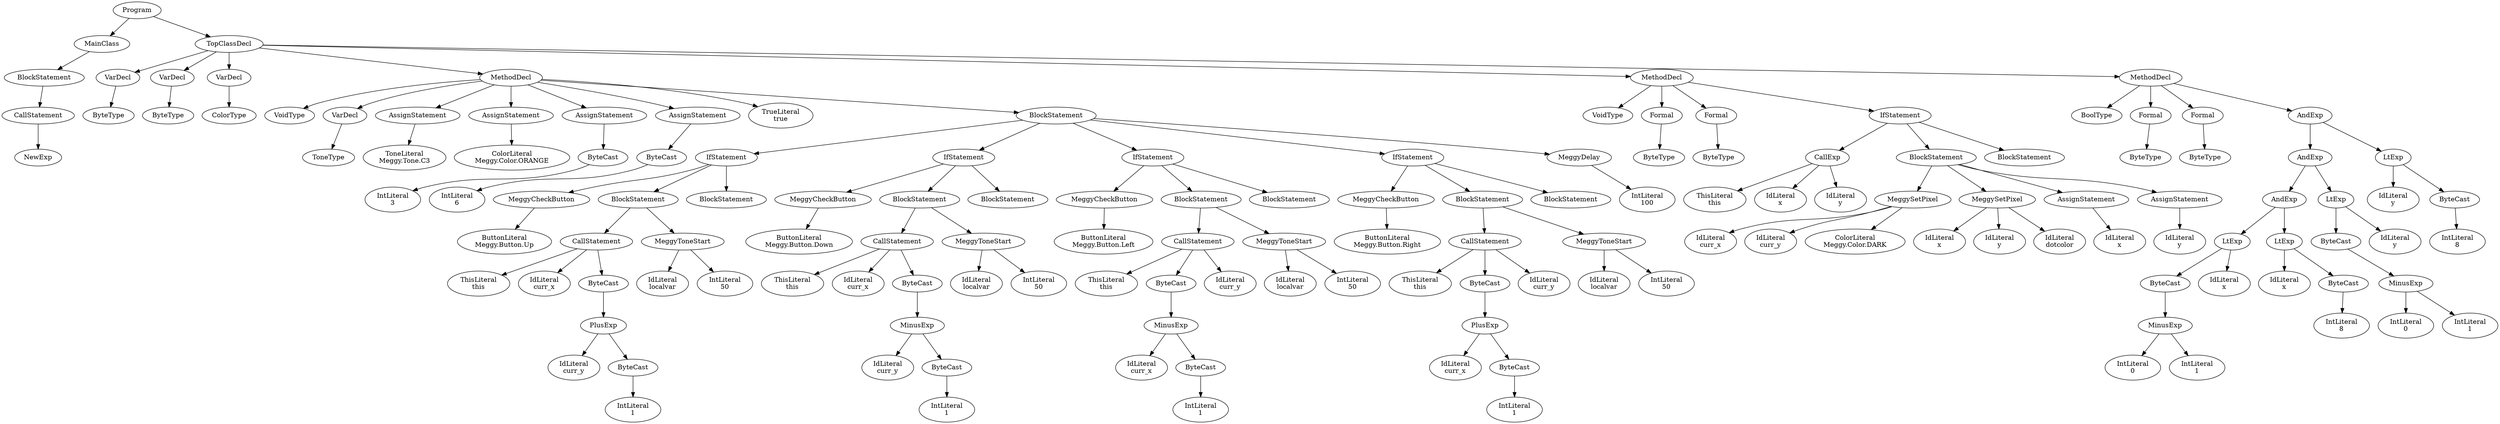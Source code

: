 digraph ASTGraph {
0 [ label="Program" ];
1 [ label="MainClass" ];
0 -> 1
2 [ label="BlockStatement" ];
1 -> 2
3 [ label="CallStatement" ];
2 -> 3
4 [ label="NewExp" ];
3 -> 4
5 [ label="TopClassDecl" ];
0 -> 5
6 [ label="VarDecl" ];
5 -> 6
7 [ label="ByteType" ];
6 -> 7
8 [ label="VarDecl" ];
5 -> 8
9 [ label="ByteType" ];
8 -> 9
10 [ label="VarDecl" ];
5 -> 10
11 [ label="ColorType" ];
10 -> 11
12 [ label="MethodDecl" ];
5 -> 12
13 [ label="VoidType" ];
12 -> 13
14 [ label="VarDecl" ];
12 -> 14
15 [ label="ToneType" ];
14 -> 15
16 [ label="AssignStatement" ];
12 -> 16
17 [ label="ToneLiteral\nMeggy.Tone.C3" ];
16 -> 17
18 [ label="AssignStatement" ];
12 -> 18
19 [ label="ColorLiteral\nMeggy.Color.ORANGE" ];
18 -> 19
20 [ label="AssignStatement" ];
12 -> 20
21 [ label="ByteCast" ];
20 -> 21
22 [ label="IntLiteral\n3" ];
21 -> 22
23 [ label="AssignStatement" ];
12 -> 23
24 [ label="ByteCast" ];
23 -> 24
25 [ label="IntLiteral\n6" ];
24 -> 25
26 [ label="TrueLiteral\ntrue" ];
12 -> 26
27 [ label="BlockStatement" ];
12 -> 27
28 [ label="IfStatement" ];
27 -> 28
29 [ label="MeggyCheckButton" ];
28 -> 29
30 [ label="ButtonLiteral\nMeggy.Button.Up" ];
29 -> 30
31 [ label="BlockStatement" ];
28 -> 31
32 [ label="CallStatement" ];
31 -> 32
33 [ label="ThisLiteral\nthis" ];
32 -> 33
34 [ label="IdLiteral\ncurr_x" ];
32 -> 34
35 [ label="ByteCast" ];
32 -> 35
36 [ label="PlusExp" ];
35 -> 36
37 [ label="IdLiteral\ncurr_y" ];
36 -> 37
38 [ label="ByteCast" ];
36 -> 38
39 [ label="IntLiteral\n1" ];
38 -> 39
40 [ label="MeggyToneStart" ];
31 -> 40
41 [ label="IdLiteral\nlocalvar" ];
40 -> 41
42 [ label="IntLiteral\n50" ];
40 -> 42
43 [ label="BlockStatement" ];
28 -> 43
44 [ label="IfStatement" ];
27 -> 44
45 [ label="MeggyCheckButton" ];
44 -> 45
46 [ label="ButtonLiteral\nMeggy.Button.Down" ];
45 -> 46
47 [ label="BlockStatement" ];
44 -> 47
48 [ label="CallStatement" ];
47 -> 48
49 [ label="ThisLiteral\nthis" ];
48 -> 49
50 [ label="IdLiteral\ncurr_x" ];
48 -> 50
51 [ label="ByteCast" ];
48 -> 51
52 [ label="MinusExp" ];
51 -> 52
53 [ label="IdLiteral\ncurr_y" ];
52 -> 53
54 [ label="ByteCast" ];
52 -> 54
55 [ label="IntLiteral\n1" ];
54 -> 55
56 [ label="MeggyToneStart" ];
47 -> 56
57 [ label="IdLiteral\nlocalvar" ];
56 -> 57
58 [ label="IntLiteral\n50" ];
56 -> 58
59 [ label="BlockStatement" ];
44 -> 59
60 [ label="IfStatement" ];
27 -> 60
61 [ label="MeggyCheckButton" ];
60 -> 61
62 [ label="ButtonLiteral\nMeggy.Button.Left" ];
61 -> 62
63 [ label="BlockStatement" ];
60 -> 63
64 [ label="CallStatement" ];
63 -> 64
65 [ label="ThisLiteral\nthis" ];
64 -> 65
66 [ label="ByteCast" ];
64 -> 66
67 [ label="MinusExp" ];
66 -> 67
68 [ label="IdLiteral\ncurr_x" ];
67 -> 68
69 [ label="ByteCast" ];
67 -> 69
70 [ label="IntLiteral\n1" ];
69 -> 70
71 [ label="IdLiteral\ncurr_y" ];
64 -> 71
72 [ label="MeggyToneStart" ];
63 -> 72
73 [ label="IdLiteral\nlocalvar" ];
72 -> 73
74 [ label="IntLiteral\n50" ];
72 -> 74
75 [ label="BlockStatement" ];
60 -> 75
76 [ label="IfStatement" ];
27 -> 76
77 [ label="MeggyCheckButton" ];
76 -> 77
78 [ label="ButtonLiteral\nMeggy.Button.Right" ];
77 -> 78
79 [ label="BlockStatement" ];
76 -> 79
80 [ label="CallStatement" ];
79 -> 80
81 [ label="ThisLiteral\nthis" ];
80 -> 81
82 [ label="ByteCast" ];
80 -> 82
83 [ label="PlusExp" ];
82 -> 83
84 [ label="IdLiteral\ncurr_x" ];
83 -> 84
85 [ label="ByteCast" ];
83 -> 85
86 [ label="IntLiteral\n1" ];
85 -> 86
87 [ label="IdLiteral\ncurr_y" ];
80 -> 87
88 [ label="MeggyToneStart" ];
79 -> 88
89 [ label="IdLiteral\nlocalvar" ];
88 -> 89
90 [ label="IntLiteral\n50" ];
88 -> 90
91 [ label="BlockStatement" ];
76 -> 91
92 [ label="MeggyDelay" ];
27 -> 92
93 [ label="IntLiteral\n100" ];
92 -> 93
94 [ label="MethodDecl" ];
5 -> 94
95 [ label="VoidType" ];
94 -> 95
96 [ label="Formal" ];
94 -> 96
97 [ label="ByteType" ];
96 -> 97
98 [ label="Formal" ];
94 -> 98
99 [ label="ByteType" ];
98 -> 99
100 [ label="IfStatement" ];
94 -> 100
101 [ label="CallExp" ];
100 -> 101
102 [ label="ThisLiteral\nthis" ];
101 -> 102
103 [ label="IdLiteral\nx" ];
101 -> 103
104 [ label="IdLiteral\ny" ];
101 -> 104
105 [ label="BlockStatement" ];
100 -> 105
106 [ label="MeggySetPixel" ];
105 -> 106
107 [ label="IdLiteral\ncurr_x" ];
106 -> 107
108 [ label="IdLiteral\ncurr_y" ];
106 -> 108
109 [ label="ColorLiteral\nMeggy.Color.DARK" ];
106 -> 109
110 [ label="MeggySetPixel" ];
105 -> 110
111 [ label="IdLiteral\nx" ];
110 -> 111
112 [ label="IdLiteral\ny" ];
110 -> 112
113 [ label="IdLiteral\ndotcolor" ];
110 -> 113
114 [ label="AssignStatement" ];
105 -> 114
115 [ label="IdLiteral\nx" ];
114 -> 115
116 [ label="AssignStatement" ];
105 -> 116
117 [ label="IdLiteral\ny" ];
116 -> 117
118 [ label="BlockStatement" ];
100 -> 118
119 [ label="MethodDecl" ];
5 -> 119
120 [ label="BoolType" ];
119 -> 120
121 [ label="Formal" ];
119 -> 121
122 [ label="ByteType" ];
121 -> 122
123 [ label="Formal" ];
119 -> 123
124 [ label="ByteType" ];
123 -> 124
125 [ label="AndExp" ];
119 -> 125
126 [ label="AndExp" ];
125 -> 126
127 [ label="AndExp" ];
126 -> 127
128 [ label="LtExp" ];
127 -> 128
129 [ label="ByteCast" ];
128 -> 129
130 [ label="MinusExp" ];
129 -> 130
131 [ label="IntLiteral\n0" ];
130 -> 131
132 [ label="IntLiteral\n1" ];
130 -> 132
133 [ label="IdLiteral\nx" ];
128 -> 133
134 [ label="LtExp" ];
127 -> 134
135 [ label="IdLiteral\nx" ];
134 -> 135
136 [ label="ByteCast" ];
134 -> 136
137 [ label="IntLiteral\n8" ];
136 -> 137
138 [ label="LtExp" ];
126 -> 138
139 [ label="ByteCast" ];
138 -> 139
140 [ label="MinusExp" ];
139 -> 140
141 [ label="IntLiteral\n0" ];
140 -> 141
142 [ label="IntLiteral\n1" ];
140 -> 142
143 [ label="IdLiteral\ny" ];
138 -> 143
144 [ label="LtExp" ];
125 -> 144
145 [ label="IdLiteral\ny" ];
144 -> 145
146 [ label="ByteCast" ];
144 -> 146
147 [ label="IntLiteral\n8" ];
146 -> 147
}
